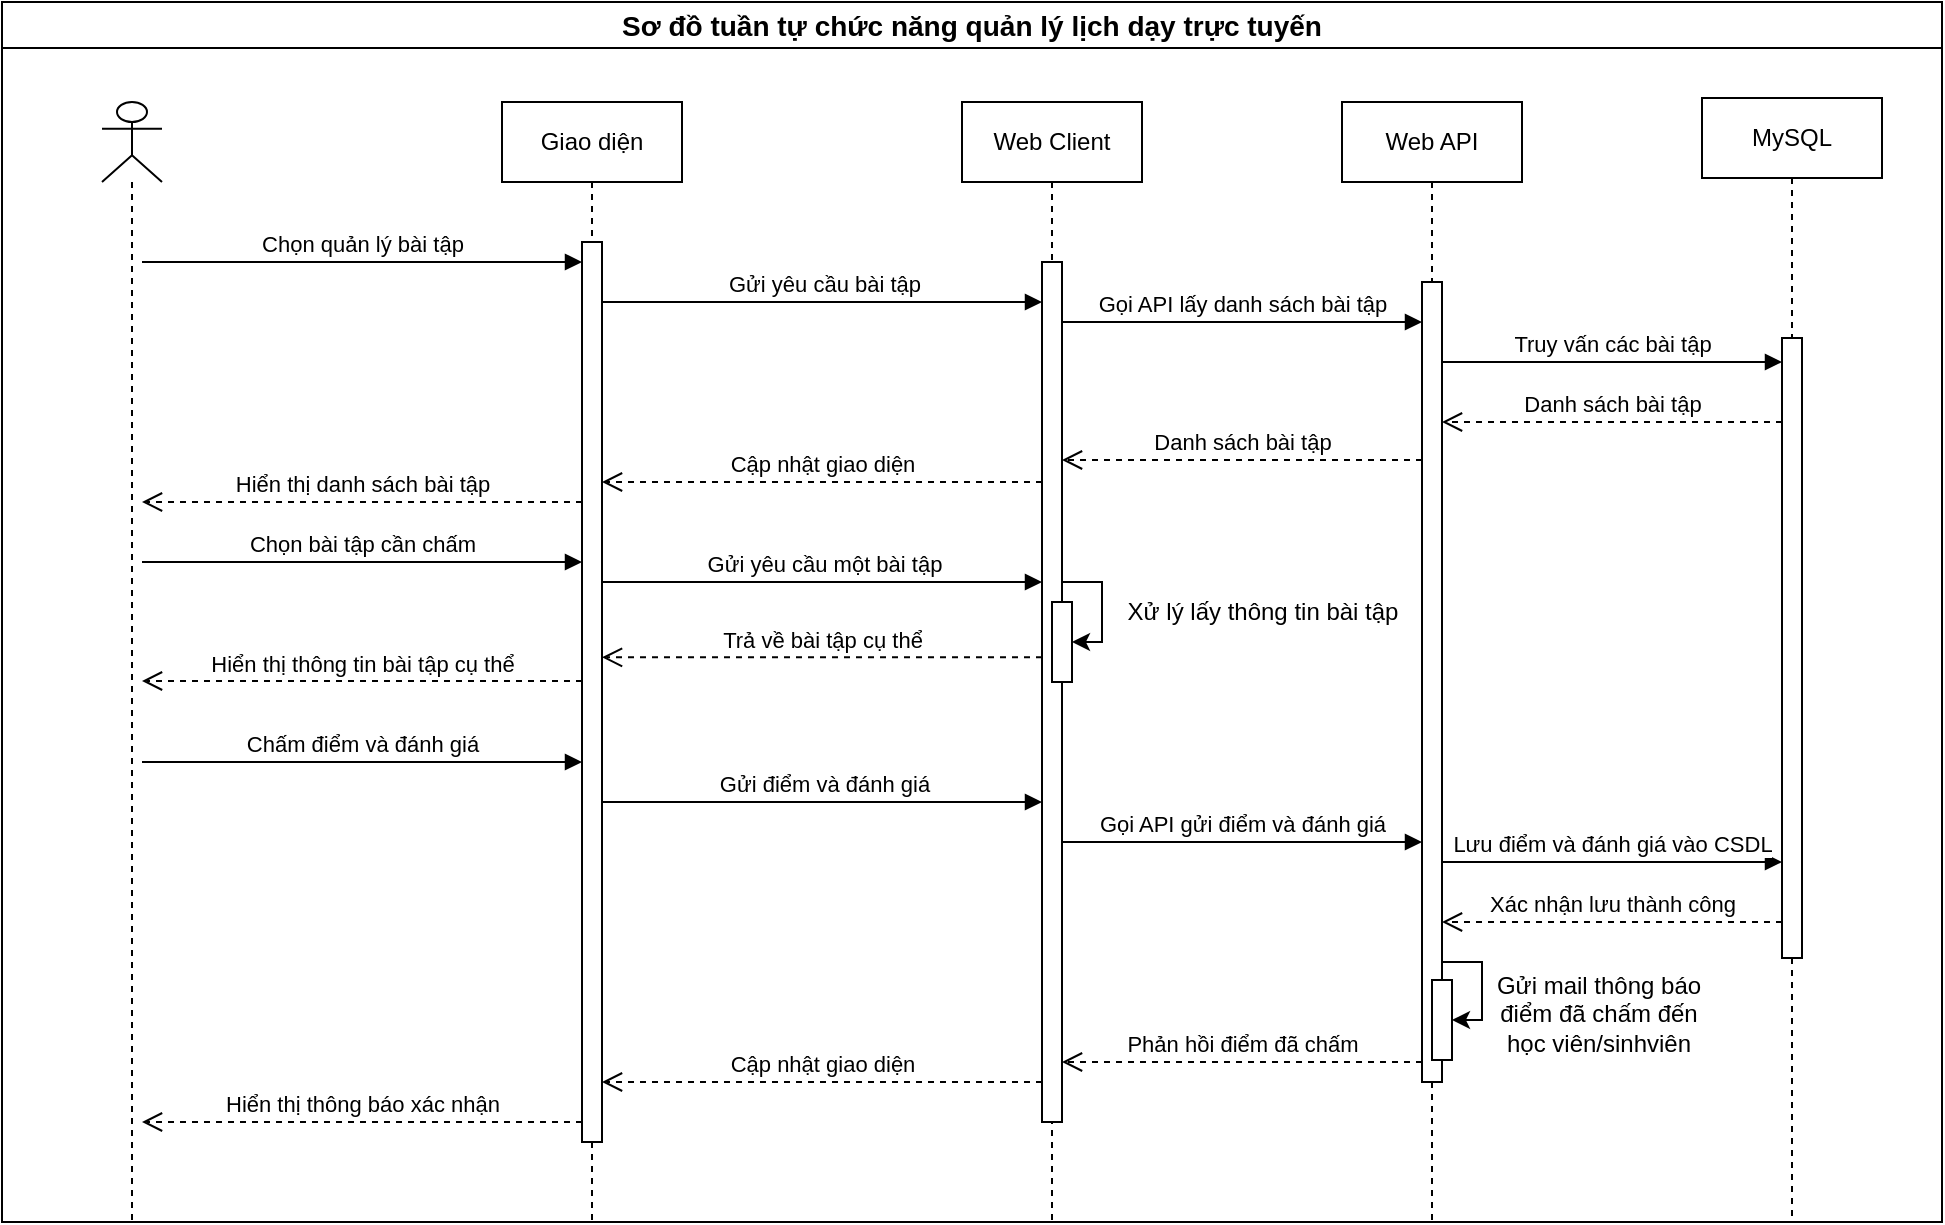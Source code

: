 <mxfile version="27.0.6">
  <diagram name="Page-1" id="x_3jnkaDJVHufvk8_7kO">
    <mxGraphModel dx="1124" dy="622" grid="1" gridSize="10" guides="1" tooltips="1" connect="1" arrows="1" fold="1" page="1" pageScale="1" pageWidth="850" pageHeight="1100" math="0" shadow="0">
      <root>
        <mxCell id="0" />
        <mxCell id="1" parent="0" />
        <mxCell id="sbw-k-5APPgiHPYy0Vqk-1" value="Sơ đồ tuần tự chức năng quản lý lịch dạy trực tuyến" style="swimlane;whiteSpace=wrap;html=1;startSize=23;fontSize=14;" vertex="1" parent="1">
          <mxGeometry x="820" y="320" width="970" height="610" as="geometry" />
        </mxCell>
        <mxCell id="sbw-k-5APPgiHPYy0Vqk-2" value="" style="shape=umlLifeline;perimeter=lifelinePerimeter;whiteSpace=wrap;html=1;container=1;dropTarget=0;collapsible=0;recursiveResize=0;outlineConnect=0;portConstraint=eastwest;newEdgeStyle={&quot;curved&quot;:0,&quot;rounded&quot;:0};participant=umlActor;" vertex="1" parent="sbw-k-5APPgiHPYy0Vqk-1">
          <mxGeometry x="50" y="50" width="30" height="560" as="geometry" />
        </mxCell>
        <mxCell id="sbw-k-5APPgiHPYy0Vqk-3" value="Giao diện" style="shape=umlLifeline;perimeter=lifelinePerimeter;whiteSpace=wrap;html=1;container=1;dropTarget=0;collapsible=0;recursiveResize=0;outlineConnect=0;portConstraint=eastwest;newEdgeStyle={&quot;curved&quot;:0,&quot;rounded&quot;:0};" vertex="1" parent="sbw-k-5APPgiHPYy0Vqk-1">
          <mxGeometry x="250" y="50" width="90" height="560" as="geometry" />
        </mxCell>
        <mxCell id="sbw-k-5APPgiHPYy0Vqk-4" value="" style="html=1;points=[[0,0,0,0,5],[0,1,0,0,-5],[1,0,0,0,5],[1,1,0,0,-5]];perimeter=orthogonalPerimeter;outlineConnect=0;targetShapes=umlLifeline;portConstraint=eastwest;newEdgeStyle={&quot;curved&quot;:0,&quot;rounded&quot;:0};" vertex="1" parent="sbw-k-5APPgiHPYy0Vqk-3">
          <mxGeometry x="40" y="70" width="10" height="450" as="geometry" />
        </mxCell>
        <mxCell id="sbw-k-5APPgiHPYy0Vqk-5" value="Web Client" style="shape=umlLifeline;perimeter=lifelinePerimeter;whiteSpace=wrap;html=1;container=1;dropTarget=0;collapsible=0;recursiveResize=0;outlineConnect=0;portConstraint=eastwest;newEdgeStyle={&quot;curved&quot;:0,&quot;rounded&quot;:0};" vertex="1" parent="sbw-k-5APPgiHPYy0Vqk-1">
          <mxGeometry x="480" y="50" width="90" height="560" as="geometry" />
        </mxCell>
        <mxCell id="sbw-k-5APPgiHPYy0Vqk-54" style="edgeStyle=orthogonalEdgeStyle;rounded=0;orthogonalLoop=1;jettySize=auto;html=1;curved=0;" edge="1" parent="sbw-k-5APPgiHPYy0Vqk-5" source="sbw-k-5APPgiHPYy0Vqk-6" target="sbw-k-5APPgiHPYy0Vqk-53">
          <mxGeometry relative="1" as="geometry">
            <Array as="points">
              <mxPoint x="70" y="240" />
              <mxPoint x="70" y="270" />
            </Array>
          </mxGeometry>
        </mxCell>
        <mxCell id="sbw-k-5APPgiHPYy0Vqk-6" value="&lt;span style=&quot;color: rgba(0, 0, 0, 0); font-family: monospace; font-size: 0px; text-align: start;&quot;&gt;%3CmxGraphModel%3E%3Croot%3E%3CmxCell%20id%3D%220%22%2F%3E%3CmxCell%20id%3D%221%22%20parent%3D%220%22%2F%3E%3CmxCell%20id%3D%222%22%20value%3D%22G%E1%BB%8Di%20API%20t%C3%ACm%20ki%E1%BA%BFm%20d%E1%BB%AF%20li%E1%BB%87u%22%20style%3D%22html%3D1%3BverticalAlign%3Dbottom%3BendArrow%3Dblock%3Bcurved%3D0%3Brounded%3D0%3B%22%20edge%3D%221%22%20parent%3D%221%22%3E%3CmxGeometry%20width%3D%2280%22%20relative%3D%221%22%20as%3D%22geometry%22%3E%3CmxPoint%20x%3D%22360%22%20y%3D%22730%22%20as%3D%22sourcePoint%22%2F%3E%3CmxPoint%20x%3D%22580%22%20y%3D%22730%22%20as%3D%22targetPoint%22%2F%3E%3C%2FmxGeometry%3E%3C%2FmxCell%3E%3C%2Froot%3E%3C%2FmxGraphModel%3E&lt;/span&gt;" style="html=1;points=[[0,0,0,0,5],[0,1,0,0,-5],[1,0,0,0,5],[1,1,0,0,-5]];perimeter=orthogonalPerimeter;outlineConnect=0;targetShapes=umlLifeline;portConstraint=eastwest;newEdgeStyle={&quot;curved&quot;:0,&quot;rounded&quot;:0};" vertex="1" parent="sbw-k-5APPgiHPYy0Vqk-5">
          <mxGeometry x="40" y="80" width="10" height="430" as="geometry" />
        </mxCell>
        <mxCell id="sbw-k-5APPgiHPYy0Vqk-53" value="" style="html=1;points=[[0,0,0,0,5],[0,1,0,0,-5],[1,0,0,0,5],[1,1,0,0,-5]];perimeter=orthogonalPerimeter;outlineConnect=0;targetShapes=umlLifeline;portConstraint=eastwest;newEdgeStyle={&quot;curved&quot;:0,&quot;rounded&quot;:0};" vertex="1" parent="sbw-k-5APPgiHPYy0Vqk-5">
          <mxGeometry x="45" y="250" width="10" height="40" as="geometry" />
        </mxCell>
        <mxCell id="sbw-k-5APPgiHPYy0Vqk-7" value="Web API" style="shape=umlLifeline;perimeter=lifelinePerimeter;whiteSpace=wrap;html=1;container=1;dropTarget=0;collapsible=0;recursiveResize=0;outlineConnect=0;portConstraint=eastwest;newEdgeStyle={&quot;curved&quot;:0,&quot;rounded&quot;:0};" vertex="1" parent="sbw-k-5APPgiHPYy0Vqk-1">
          <mxGeometry x="670" y="50" width="90" height="560" as="geometry" />
        </mxCell>
        <mxCell id="sbw-k-5APPgiHPYy0Vqk-9" value="" style="html=1;points=[[0,0,0,0,5],[0,1,0,0,-5],[1,0,0,0,5],[1,1,0,0,-5]];perimeter=orthogonalPerimeter;outlineConnect=0;targetShapes=umlLifeline;portConstraint=eastwest;newEdgeStyle={&quot;curved&quot;:0,&quot;rounded&quot;:0};" vertex="1" parent="sbw-k-5APPgiHPYy0Vqk-7">
          <mxGeometry x="40" y="90" width="10" height="400" as="geometry" />
        </mxCell>
        <mxCell id="sbw-k-5APPgiHPYy0Vqk-11" value="Chọn bài tập cần chấm" style="html=1;verticalAlign=bottom;endArrow=block;curved=0;rounded=0;" edge="1" parent="sbw-k-5APPgiHPYy0Vqk-1">
          <mxGeometry width="80" relative="1" as="geometry">
            <mxPoint x="70" y="280" as="sourcePoint" />
            <mxPoint x="290" y="280" as="targetPoint" />
          </mxGeometry>
        </mxCell>
        <mxCell id="sbw-k-5APPgiHPYy0Vqk-12" value="Gửi yêu cầu một bài tập" style="html=1;verticalAlign=bottom;endArrow=block;curved=0;rounded=0;" edge="1" parent="sbw-k-5APPgiHPYy0Vqk-1">
          <mxGeometry x="0.005" width="80" relative="1" as="geometry">
            <mxPoint x="300" y="290" as="sourcePoint" />
            <mxPoint x="520" y="290" as="targetPoint" />
            <mxPoint as="offset" />
          </mxGeometry>
        </mxCell>
        <mxCell id="sbw-k-5APPgiHPYy0Vqk-15" value="MySQL" style="shape=umlLifeline;perimeter=lifelinePerimeter;whiteSpace=wrap;html=1;container=1;dropTarget=0;collapsible=0;recursiveResize=0;outlineConnect=0;portConstraint=eastwest;newEdgeStyle={&quot;curved&quot;:0,&quot;rounded&quot;:0};" vertex="1" parent="sbw-k-5APPgiHPYy0Vqk-1">
          <mxGeometry x="850" y="48" width="90" height="560" as="geometry" />
        </mxCell>
        <mxCell id="sbw-k-5APPgiHPYy0Vqk-37" value="" style="html=1;points=[[0,0,0,0,5],[0,1,0,0,-5],[1,0,0,0,5],[1,1,0,0,-5]];perimeter=orthogonalPerimeter;outlineConnect=0;targetShapes=umlLifeline;portConstraint=eastwest;newEdgeStyle={&quot;curved&quot;:0,&quot;rounded&quot;:0};" vertex="1" parent="sbw-k-5APPgiHPYy0Vqk-15">
          <mxGeometry x="40" y="120" width="10" height="310" as="geometry" />
        </mxCell>
        <mxCell id="sbw-k-5APPgiHPYy0Vqk-24" value="Gọi API lấy danh sách bài tập" style="html=1;verticalAlign=bottom;endArrow=block;curved=0;rounded=0;" edge="1" parent="sbw-k-5APPgiHPYy0Vqk-1">
          <mxGeometry width="80" relative="1" as="geometry">
            <mxPoint x="530" y="160" as="sourcePoint" />
            <mxPoint x="710.0" y="160" as="targetPoint" />
          </mxGeometry>
        </mxCell>
        <mxCell id="sbw-k-5APPgiHPYy0Vqk-39" value="Truy vấn các bài tập" style="html=1;verticalAlign=bottom;endArrow=block;curved=0;rounded=0;" edge="1" parent="sbw-k-5APPgiHPYy0Vqk-1">
          <mxGeometry width="80" relative="1" as="geometry">
            <mxPoint x="720" y="180" as="sourcePoint" />
            <mxPoint x="890" y="180" as="targetPoint" />
          </mxGeometry>
        </mxCell>
        <mxCell id="sbw-k-5APPgiHPYy0Vqk-40" value="Danh sách bài tập" style="html=1;verticalAlign=bottom;endArrow=open;dashed=1;endSize=8;curved=0;rounded=0;" edge="1" parent="sbw-k-5APPgiHPYy0Vqk-1">
          <mxGeometry relative="1" as="geometry">
            <mxPoint x="890" y="210" as="sourcePoint" />
            <mxPoint x="720" y="210" as="targetPoint" />
          </mxGeometry>
        </mxCell>
        <mxCell id="sbw-k-5APPgiHPYy0Vqk-41" value="Danh sách bài tập" style="html=1;verticalAlign=bottom;endArrow=open;dashed=1;endSize=8;curved=0;rounded=0;" edge="1" parent="sbw-k-5APPgiHPYy0Vqk-1" target="sbw-k-5APPgiHPYy0Vqk-6">
          <mxGeometry relative="1" as="geometry">
            <mxPoint x="710" y="229" as="sourcePoint" />
            <mxPoint x="540" y="229" as="targetPoint" />
          </mxGeometry>
        </mxCell>
        <mxCell id="sbw-k-5APPgiHPYy0Vqk-42" value="Cập nhật giao diện" style="html=1;verticalAlign=bottom;endArrow=open;dashed=1;endSize=8;curved=0;rounded=0;" edge="1" parent="sbw-k-5APPgiHPYy0Vqk-1" target="sbw-k-5APPgiHPYy0Vqk-4">
          <mxGeometry relative="1" as="geometry">
            <mxPoint x="520" y="240" as="sourcePoint" />
            <mxPoint x="340" y="240" as="targetPoint" />
          </mxGeometry>
        </mxCell>
        <mxCell id="sbw-k-5APPgiHPYy0Vqk-43" value="Chọn quản lý bài tập" style="html=1;verticalAlign=bottom;endArrow=block;curved=0;rounded=0;" edge="1" parent="sbw-k-5APPgiHPYy0Vqk-1">
          <mxGeometry width="80" relative="1" as="geometry">
            <mxPoint x="70" y="130" as="sourcePoint" />
            <mxPoint x="290" y="130" as="targetPoint" />
          </mxGeometry>
        </mxCell>
        <mxCell id="sbw-k-5APPgiHPYy0Vqk-44" value="Gửi yêu cầu bài tập" style="html=1;verticalAlign=bottom;endArrow=block;curved=0;rounded=0;" edge="1" parent="sbw-k-5APPgiHPYy0Vqk-1">
          <mxGeometry x="0.005" width="80" relative="1" as="geometry">
            <mxPoint x="300" y="150" as="sourcePoint" />
            <mxPoint x="520" y="150" as="targetPoint" />
            <mxPoint as="offset" />
          </mxGeometry>
        </mxCell>
        <mxCell id="sbw-k-5APPgiHPYy0Vqk-45" value="Hiển thị danh sách bài tập" style="html=1;verticalAlign=bottom;endArrow=open;dashed=1;endSize=8;curved=0;rounded=0;" edge="1" parent="sbw-k-5APPgiHPYy0Vqk-1">
          <mxGeometry relative="1" as="geometry">
            <mxPoint x="290" y="250" as="sourcePoint" />
            <mxPoint x="70" y="250" as="targetPoint" />
          </mxGeometry>
        </mxCell>
        <mxCell id="sbw-k-5APPgiHPYy0Vqk-46" value="Trả về bài tập cụ thể" style="html=1;verticalAlign=bottom;endArrow=open;dashed=1;endSize=8;curved=0;rounded=0;" edge="1" parent="sbw-k-5APPgiHPYy0Vqk-1">
          <mxGeometry relative="1" as="geometry">
            <mxPoint x="520" y="327.66" as="sourcePoint" />
            <mxPoint x="300" y="327.66" as="targetPoint" />
          </mxGeometry>
        </mxCell>
        <mxCell id="sbw-k-5APPgiHPYy0Vqk-48" value="Hiển thị thông tin bài tập cụ thể" style="html=1;verticalAlign=bottom;endArrow=open;dashed=1;endSize=8;curved=0;rounded=0;" edge="1" parent="sbw-k-5APPgiHPYy0Vqk-1">
          <mxGeometry relative="1" as="geometry">
            <mxPoint x="290" y="339.5" as="sourcePoint" />
            <mxPoint x="70" y="339.5" as="targetPoint" />
          </mxGeometry>
        </mxCell>
        <mxCell id="sbw-k-5APPgiHPYy0Vqk-50" value="Chấm điểm và đánh giá" style="html=1;verticalAlign=bottom;endArrow=block;curved=0;rounded=0;" edge="1" parent="sbw-k-5APPgiHPYy0Vqk-1">
          <mxGeometry width="80" relative="1" as="geometry">
            <mxPoint x="70" y="380" as="sourcePoint" />
            <mxPoint x="290" y="380" as="targetPoint" />
          </mxGeometry>
        </mxCell>
        <mxCell id="sbw-k-5APPgiHPYy0Vqk-51" value="Gửi điểm và đánh giá" style="html=1;verticalAlign=bottom;endArrow=block;curved=0;rounded=0;" edge="1" parent="sbw-k-5APPgiHPYy0Vqk-1">
          <mxGeometry x="0.005" width="80" relative="1" as="geometry">
            <mxPoint x="300" y="400" as="sourcePoint" />
            <mxPoint x="520" y="400" as="targetPoint" />
            <mxPoint as="offset" />
          </mxGeometry>
        </mxCell>
        <mxCell id="sbw-k-5APPgiHPYy0Vqk-52" value="Gọi API gửi điểm và đánh giá" style="html=1;verticalAlign=bottom;endArrow=block;curved=0;rounded=0;" edge="1" parent="sbw-k-5APPgiHPYy0Vqk-1">
          <mxGeometry width="80" relative="1" as="geometry">
            <mxPoint x="530" y="420" as="sourcePoint" />
            <mxPoint x="710.0" y="420" as="targetPoint" />
          </mxGeometry>
        </mxCell>
        <mxCell id="sbw-k-5APPgiHPYy0Vqk-55" value="Xử lý lấy thông tin bài tập" style="text;html=1;align=center;verticalAlign=middle;resizable=0;points=[];autosize=1;strokeColor=none;fillColor=none;" vertex="1" parent="sbw-k-5APPgiHPYy0Vqk-1">
          <mxGeometry x="550" y="290" width="160" height="30" as="geometry" />
        </mxCell>
        <mxCell id="sbw-k-5APPgiHPYy0Vqk-56" value="Lưu điểm và đánh giá vào CSDL" style="html=1;verticalAlign=bottom;endArrow=block;curved=0;rounded=0;" edge="1" parent="sbw-k-5APPgiHPYy0Vqk-1">
          <mxGeometry width="80" relative="1" as="geometry">
            <mxPoint x="720" y="430" as="sourcePoint" />
            <mxPoint x="890" y="430" as="targetPoint" />
          </mxGeometry>
        </mxCell>
        <mxCell id="sbw-k-5APPgiHPYy0Vqk-57" value="Xác nhận lưu thành công" style="html=1;verticalAlign=bottom;endArrow=open;dashed=1;endSize=8;curved=0;rounded=0;" edge="1" parent="sbw-k-5APPgiHPYy0Vqk-1">
          <mxGeometry relative="1" as="geometry">
            <mxPoint x="890" y="460" as="sourcePoint" />
            <mxPoint x="720" y="460" as="targetPoint" />
          </mxGeometry>
        </mxCell>
        <mxCell id="sbw-k-5APPgiHPYy0Vqk-59" value="Gửi mail thông báo &lt;br&gt;điểm đã chấm đến&lt;br&gt;học viên/sinhviên" style="text;html=1;align=center;verticalAlign=middle;resizable=0;points=[];autosize=1;strokeColor=none;fillColor=none;" vertex="1" parent="sbw-k-5APPgiHPYy0Vqk-1">
          <mxGeometry x="733" y="476" width="130" height="60" as="geometry" />
        </mxCell>
        <mxCell id="sbw-k-5APPgiHPYy0Vqk-62" value="Phản hồi điểm đã chấm" style="html=1;verticalAlign=bottom;endArrow=open;dashed=1;endSize=8;curved=0;rounded=0;" edge="1" parent="sbw-k-5APPgiHPYy0Vqk-1">
          <mxGeometry relative="1" as="geometry">
            <mxPoint x="710" y="530" as="sourcePoint" />
            <mxPoint x="530" y="530" as="targetPoint" />
          </mxGeometry>
        </mxCell>
        <mxCell id="sbw-k-5APPgiHPYy0Vqk-63" value="Cập nhật giao diện" style="html=1;verticalAlign=bottom;endArrow=open;dashed=1;endSize=8;curved=0;rounded=0;" edge="1" parent="sbw-k-5APPgiHPYy0Vqk-1">
          <mxGeometry relative="1" as="geometry">
            <mxPoint x="520" y="540" as="sourcePoint" />
            <mxPoint x="300" y="540" as="targetPoint" />
          </mxGeometry>
        </mxCell>
        <mxCell id="sbw-k-5APPgiHPYy0Vqk-64" value="Hiển thị thông báo xác nhận" style="html=1;verticalAlign=bottom;endArrow=open;dashed=1;endSize=8;curved=0;rounded=0;" edge="1" parent="sbw-k-5APPgiHPYy0Vqk-1">
          <mxGeometry relative="1" as="geometry">
            <mxPoint x="290" y="560" as="sourcePoint" />
            <mxPoint x="70" y="560" as="targetPoint" />
          </mxGeometry>
        </mxCell>
        <mxCell id="sbw-k-5APPgiHPYy0Vqk-58" value="&lt;div&gt;&lt;br&gt;&lt;/div&gt;&lt;div&gt;&lt;br&gt;&lt;/div&gt;" style="html=1;points=[[0,0,0,0,5],[0,1,0,0,-5],[1,0,0,0,5],[1,1,0,0,-5]];perimeter=orthogonalPerimeter;outlineConnect=0;targetShapes=umlLifeline;portConstraint=eastwest;newEdgeStyle={&quot;curved&quot;:0,&quot;rounded&quot;:0};" vertex="1" parent="1">
          <mxGeometry x="1535" y="809" width="10" height="40" as="geometry" />
        </mxCell>
        <mxCell id="sbw-k-5APPgiHPYy0Vqk-60" style="edgeStyle=orthogonalEdgeStyle;rounded=0;orthogonalLoop=1;jettySize=auto;html=1;curved=0;" edge="1" parent="1" source="sbw-k-5APPgiHPYy0Vqk-9" target="sbw-k-5APPgiHPYy0Vqk-58">
          <mxGeometry relative="1" as="geometry">
            <Array as="points">
              <mxPoint x="1560" y="800" />
              <mxPoint x="1560" y="829" />
            </Array>
          </mxGeometry>
        </mxCell>
      </root>
    </mxGraphModel>
  </diagram>
</mxfile>
